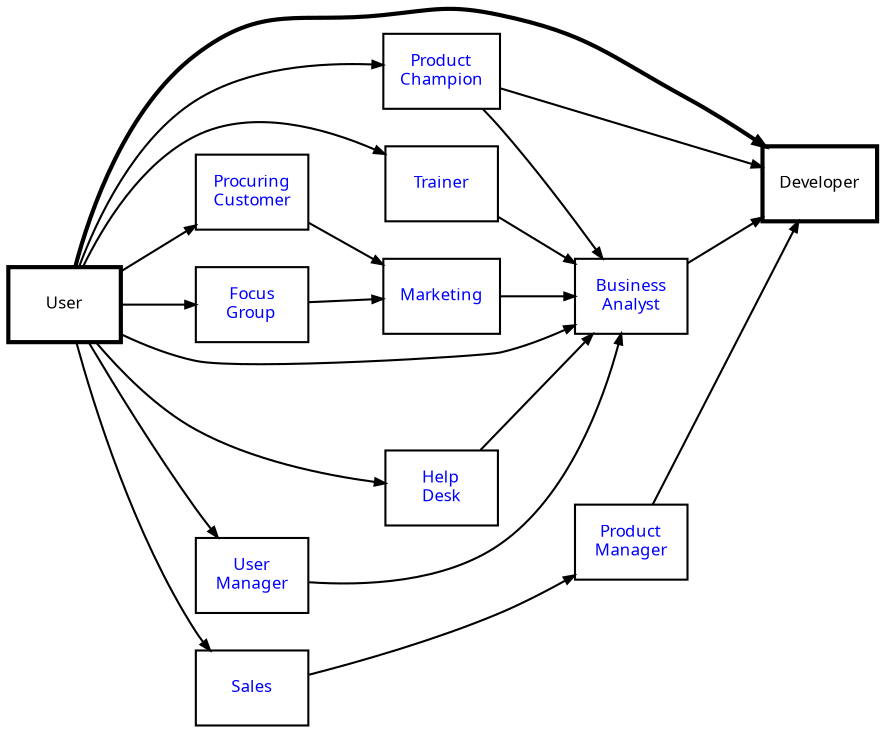 digraph std {
    rankdir="LR";
    splines=true;

    graph [ bgcolor=white, fontname="Fira Code", fontcolor=blue, fontsize=8 ];
    node [ fontname="Fira Code", fontcolor=blue, fontsize=8, shape="box" ];
    edge [ fontname="Fira Code", fontcolor=red, fontsize=8, arrowsize=0.5 ];

    User [ fillcolor="gray", fontcolor="black", style="bold" ]
    ProcuringCustomer [ label="Procuring\nCustomer" ]
    Marketing
    BusinessAnalyst [ label="Business\nAnalyst" ]
    Developer [ fillcolor="gray", fontcolor="black", style="bold" ]

    ProductChampion [ label="Product\nChampion" ]
    Trainer
    FocusGroup [ label="Focus\nGroup" ]
    HelpDesk [ label="Help\nDesk" ]
    UserManager [ label="User\nManager" ]
    Sales
    ProductManager [ label="Product\nManager" ]

    User -> Developer  [ color="black", style="bold" ]
    User -> ProductChampion -> Developer
        ProductChampion -> BusinessAnalyst
    User -> Trainer -> BusinessAnalyst
    User -> BusinessAnalyst
    User -> FocusGroup -> Marketing
    User -> ProcuringCustomer -> Marketing -> BusinessAnalyst -> Developer
    User -> HelpDesk -> BusinessAnalyst
    User -> UserManager -> BusinessAnalyst
    User -> Sales -> ProductManager -> Developer
}